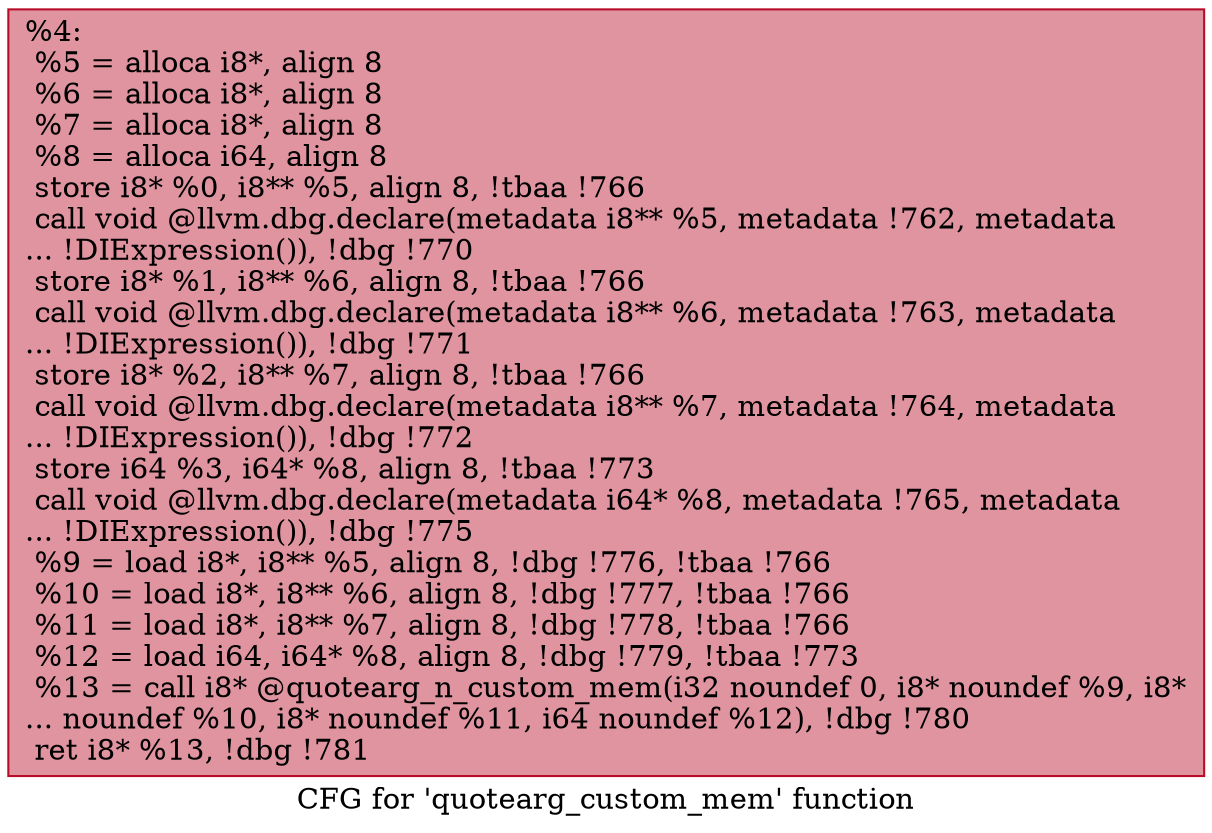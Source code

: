 digraph "CFG for 'quotearg_custom_mem' function" {
	label="CFG for 'quotearg_custom_mem' function";

	Node0x124e060 [shape=record,color="#b70d28ff", style=filled, fillcolor="#b70d2870",label="{%4:\l  %5 = alloca i8*, align 8\l  %6 = alloca i8*, align 8\l  %7 = alloca i8*, align 8\l  %8 = alloca i64, align 8\l  store i8* %0, i8** %5, align 8, !tbaa !766\l  call void @llvm.dbg.declare(metadata i8** %5, metadata !762, metadata\l... !DIExpression()), !dbg !770\l  store i8* %1, i8** %6, align 8, !tbaa !766\l  call void @llvm.dbg.declare(metadata i8** %6, metadata !763, metadata\l... !DIExpression()), !dbg !771\l  store i8* %2, i8** %7, align 8, !tbaa !766\l  call void @llvm.dbg.declare(metadata i8** %7, metadata !764, metadata\l... !DIExpression()), !dbg !772\l  store i64 %3, i64* %8, align 8, !tbaa !773\l  call void @llvm.dbg.declare(metadata i64* %8, metadata !765, metadata\l... !DIExpression()), !dbg !775\l  %9 = load i8*, i8** %5, align 8, !dbg !776, !tbaa !766\l  %10 = load i8*, i8** %6, align 8, !dbg !777, !tbaa !766\l  %11 = load i8*, i8** %7, align 8, !dbg !778, !tbaa !766\l  %12 = load i64, i64* %8, align 8, !dbg !779, !tbaa !773\l  %13 = call i8* @quotearg_n_custom_mem(i32 noundef 0, i8* noundef %9, i8*\l... noundef %10, i8* noundef %11, i64 noundef %12), !dbg !780\l  ret i8* %13, !dbg !781\l}"];
}
